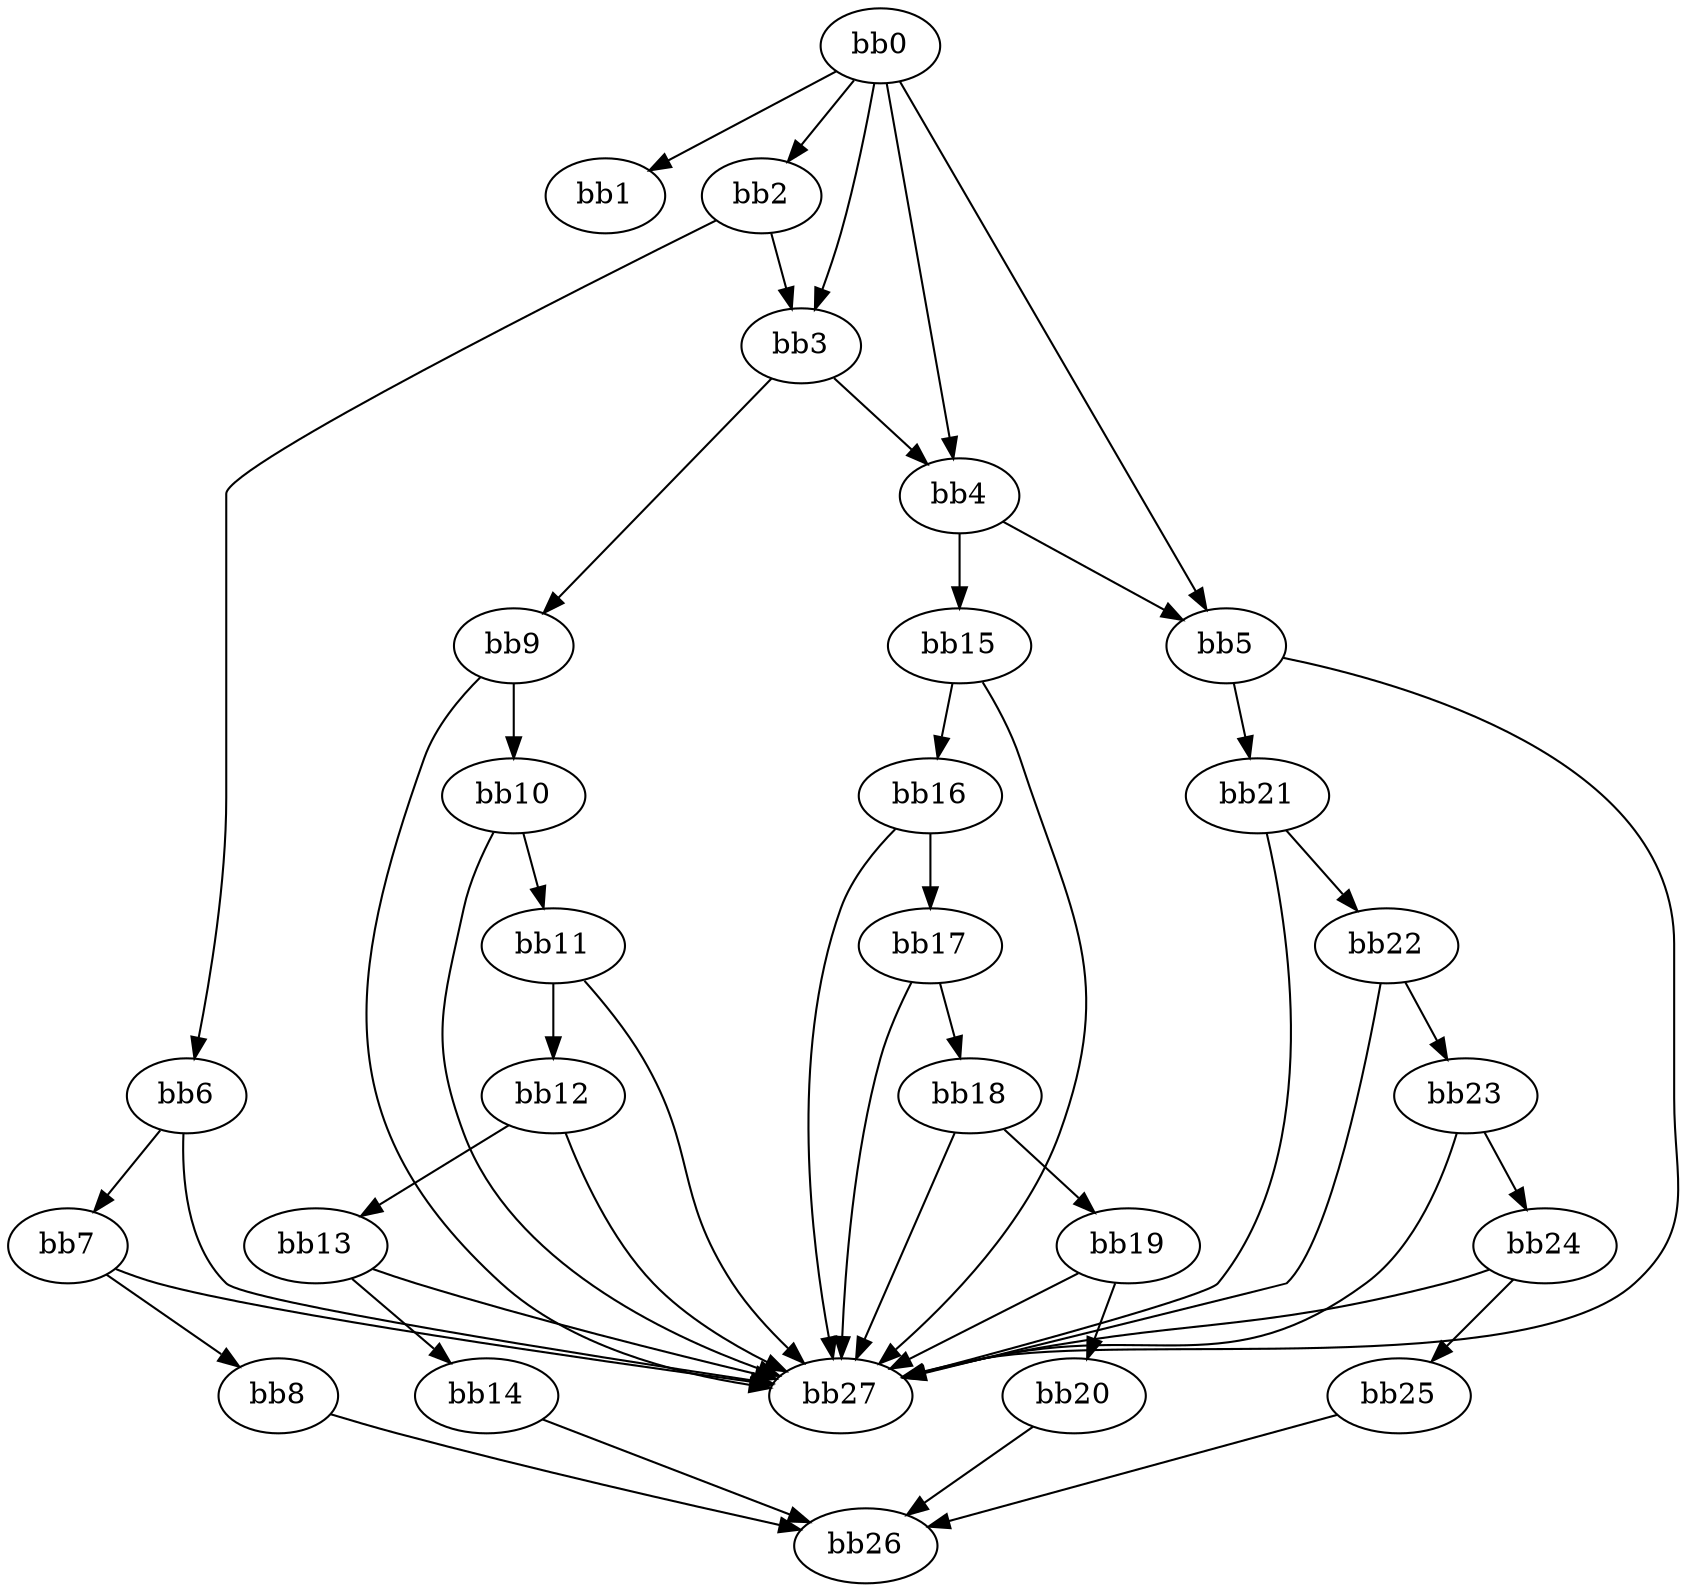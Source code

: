 digraph {
    0 [ label = "bb0\l" ]
    1 [ label = "bb1\l" ]
    2 [ label = "bb2\l" ]
    3 [ label = "bb3\l" ]
    4 [ label = "bb4\l" ]
    5 [ label = "bb5\l" ]
    6 [ label = "bb6\l" ]
    7 [ label = "bb7\l" ]
    8 [ label = "bb8\l" ]
    9 [ label = "bb9\l" ]
    10 [ label = "bb10\l" ]
    11 [ label = "bb11\l" ]
    12 [ label = "bb12\l" ]
    13 [ label = "bb13\l" ]
    14 [ label = "bb14\l" ]
    15 [ label = "bb15\l" ]
    16 [ label = "bb16\l" ]
    17 [ label = "bb17\l" ]
    18 [ label = "bb18\l" ]
    19 [ label = "bb19\l" ]
    20 [ label = "bb20\l" ]
    21 [ label = "bb21\l" ]
    22 [ label = "bb22\l" ]
    23 [ label = "bb23\l" ]
    24 [ label = "bb24\l" ]
    25 [ label = "bb25\l" ]
    26 [ label = "bb26\l" ]
    27 [ label = "bb27\l" ]
    0 -> 1 [ ]
    0 -> 2 [ ]
    0 -> 3 [ ]
    0 -> 4 [ ]
    0 -> 5 [ ]
    2 -> 3 [ ]
    2 -> 6 [ ]
    3 -> 4 [ ]
    3 -> 9 [ ]
    4 -> 5 [ ]
    4 -> 15 [ ]
    5 -> 21 [ ]
    5 -> 27 [ ]
    6 -> 7 [ ]
    6 -> 27 [ ]
    7 -> 8 [ ]
    7 -> 27 [ ]
    8 -> 26 [ ]
    9 -> 10 [ ]
    9 -> 27 [ ]
    10 -> 11 [ ]
    10 -> 27 [ ]
    11 -> 12 [ ]
    11 -> 27 [ ]
    12 -> 13 [ ]
    12 -> 27 [ ]
    13 -> 14 [ ]
    13 -> 27 [ ]
    14 -> 26 [ ]
    15 -> 16 [ ]
    15 -> 27 [ ]
    16 -> 17 [ ]
    16 -> 27 [ ]
    17 -> 18 [ ]
    17 -> 27 [ ]
    18 -> 19 [ ]
    18 -> 27 [ ]
    19 -> 20 [ ]
    19 -> 27 [ ]
    20 -> 26 [ ]
    21 -> 22 [ ]
    21 -> 27 [ ]
    22 -> 23 [ ]
    22 -> 27 [ ]
    23 -> 24 [ ]
    23 -> 27 [ ]
    24 -> 25 [ ]
    24 -> 27 [ ]
    25 -> 26 [ ]
}

